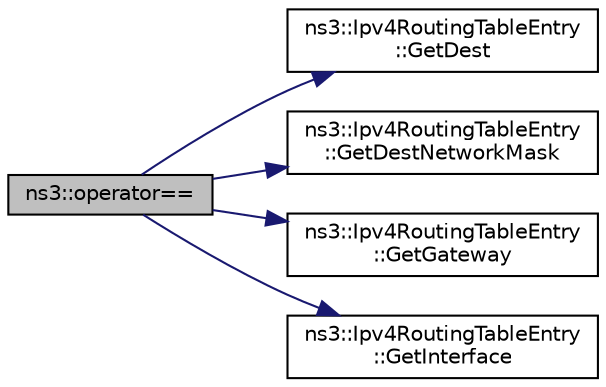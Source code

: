 digraph "ns3::operator=="
{
  edge [fontname="Helvetica",fontsize="10",labelfontname="Helvetica",labelfontsize="10"];
  node [fontname="Helvetica",fontsize="10",shape=record];
  rankdir="LR";
  Node1 [label="ns3::operator==",height=0.2,width=0.4,color="black", fillcolor="grey75", style="filled", fontcolor="black"];
  Node1 -> Node2 [color="midnightblue",fontsize="10",style="solid"];
  Node2 [label="ns3::Ipv4RoutingTableEntry\l::GetDest",height=0.2,width=0.4,color="black", fillcolor="white", style="filled",URL="$d5/d90/classns3_1_1Ipv4RoutingTableEntry.html#adcd2084c5f0261c43c059c2b981e91fa"];
  Node1 -> Node3 [color="midnightblue",fontsize="10",style="solid"];
  Node3 [label="ns3::Ipv4RoutingTableEntry\l::GetDestNetworkMask",height=0.2,width=0.4,color="black", fillcolor="white", style="filled",URL="$d5/d90/classns3_1_1Ipv4RoutingTableEntry.html#a99e54bd42453b548f9910617c1cbec31"];
  Node1 -> Node4 [color="midnightblue",fontsize="10",style="solid"];
  Node4 [label="ns3::Ipv4RoutingTableEntry\l::GetGateway",height=0.2,width=0.4,color="black", fillcolor="white", style="filled",URL="$d5/d90/classns3_1_1Ipv4RoutingTableEntry.html#a49dda51e0ba3c78bc969a9378bd15893"];
  Node1 -> Node5 [color="midnightblue",fontsize="10",style="solid"];
  Node5 [label="ns3::Ipv4RoutingTableEntry\l::GetInterface",height=0.2,width=0.4,color="black", fillcolor="white", style="filled",URL="$d5/d90/classns3_1_1Ipv4RoutingTableEntry.html#ac460cdc74855bf97cabcd30435b9c713"];
}
